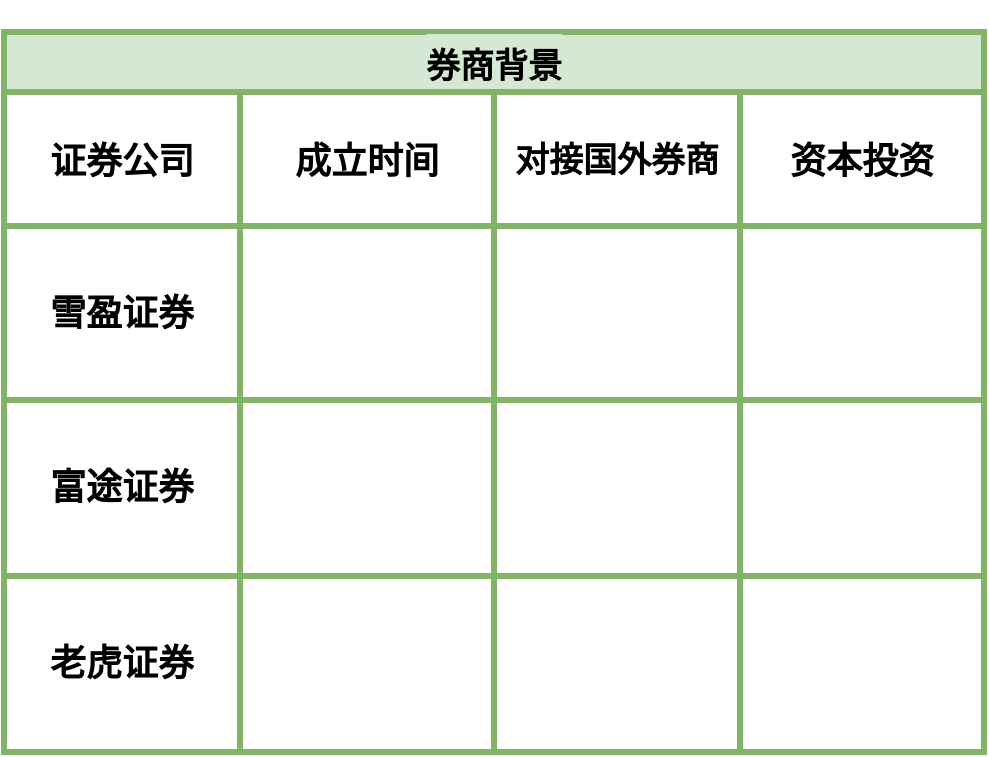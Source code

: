 <mxfile version="13.2.4" type="github">
  <diagram id="DH6KpHg-hLR6nLTeE1Bj" name="Page-1">
    <mxGraphModel dx="1422" dy="762" grid="1" gridSize="10" guides="1" tooltips="1" connect="1" arrows="1" fold="1" page="1" pageScale="1" pageWidth="827" pageHeight="1169" math="0" shadow="0">
      <root>
        <mxCell id="0" />
        <mxCell id="1" parent="0" />
        <mxCell id="B1tgo3dyAm0PTzsQHLAI-14" value="&lt;h1&gt;&lt;span style=&quot;background-color: rgb(213 , 232 , 212)&quot;&gt;&lt;font style=&quot;font-size: 17px&quot;&gt;券商背景&lt;/font&gt;&lt;/span&gt;&lt;/h1&gt;" style="shape=table;html=1;whiteSpace=wrap;startSize=30;container=1;collapsible=0;childLayout=tableLayout;fontStyle=1;align=center;fillColor=#D5E8D4;strokeColor=#82b366;strokeWidth=3;" parent="1" vertex="1">
          <mxGeometry x="170" y="300" width="490" height="360" as="geometry" />
        </mxCell>
        <mxCell id="B1tgo3dyAm0PTzsQHLAI-15" value="" style="shape=partialRectangle;html=1;whiteSpace=wrap;collapsible=0;dropTarget=0;pointerEvents=0;fillColor=none;top=0;left=0;bottom=0;right=0;points=[[0,0.5],[1,0.5]];portConstraint=eastwest;" parent="B1tgo3dyAm0PTzsQHLAI-14" vertex="1">
          <mxGeometry y="30" width="490" height="67" as="geometry" />
        </mxCell>
        <mxCell id="B1tgo3dyAm0PTzsQHLAI-27" value="&lt;pre&gt;&lt;font style=&quot;font-size: 18px&quot;&gt;&lt;b&gt;证券公司&lt;/b&gt;&lt;/font&gt;&lt;/pre&gt;" style="shape=partialRectangle;html=1;whiteSpace=wrap;connectable=0;fillColor=none;top=0;left=0;bottom=0;right=0;overflow=hidden;" parent="B1tgo3dyAm0PTzsQHLAI-15" vertex="1">
          <mxGeometry width="118" height="67" as="geometry" />
        </mxCell>
        <mxCell id="B1tgo3dyAm0PTzsQHLAI-16" value="&lt;pre&gt;&lt;font style=&quot;font-size: 18px&quot;&gt;&lt;b&gt;成立时间&lt;/b&gt;&lt;/font&gt;&lt;/pre&gt;" style="shape=partialRectangle;html=1;whiteSpace=wrap;connectable=0;fillColor=none;top=0;left=0;bottom=0;right=0;overflow=hidden;" parent="B1tgo3dyAm0PTzsQHLAI-15" vertex="1">
          <mxGeometry x="118" width="127" height="67" as="geometry" />
        </mxCell>
        <mxCell id="B1tgo3dyAm0PTzsQHLAI-17" value="&lt;pre&gt;&lt;font style=&quot;font-size: 17px&quot;&gt;&lt;b&gt;对接国外券商&lt;/b&gt;&lt;/font&gt;&lt;/pre&gt;" style="shape=partialRectangle;html=1;whiteSpace=wrap;connectable=0;fillColor=none;top=0;left=0;bottom=0;right=0;overflow=hidden;" parent="B1tgo3dyAm0PTzsQHLAI-15" vertex="1">
          <mxGeometry x="245" width="123" height="67" as="geometry" />
        </mxCell>
        <mxCell id="B1tgo3dyAm0PTzsQHLAI-18" value="&lt;pre&gt;&lt;font style=&quot;font-size: 18px&quot;&gt;&lt;b&gt;资本投资&lt;/b&gt;&lt;/font&gt;&lt;/pre&gt;" style="shape=partialRectangle;html=1;whiteSpace=wrap;connectable=0;fillColor=none;top=0;left=0;bottom=0;right=0;overflow=hidden;" parent="B1tgo3dyAm0PTzsQHLAI-15" vertex="1">
          <mxGeometry x="368" width="122" height="67" as="geometry" />
        </mxCell>
        <mxCell id="B1tgo3dyAm0PTzsQHLAI-19" value="" style="shape=partialRectangle;html=1;whiteSpace=wrap;collapsible=0;dropTarget=0;pointerEvents=0;fillColor=none;top=0;left=0;bottom=0;right=0;points=[[0,0.5],[1,0.5]];portConstraint=eastwest;" parent="B1tgo3dyAm0PTzsQHLAI-14" vertex="1">
          <mxGeometry y="97" width="490" height="87" as="geometry" />
        </mxCell>
        <mxCell id="B1tgo3dyAm0PTzsQHLAI-28" value="&lt;h2&gt;&lt;font face=&quot;Comic Sans MS&quot;&gt;雪盈证券&lt;/font&gt;&lt;/h2&gt;" style="shape=partialRectangle;html=1;whiteSpace=wrap;connectable=0;fillColor=none;top=0;left=0;bottom=0;right=0;overflow=hidden;" parent="B1tgo3dyAm0PTzsQHLAI-19" vertex="1">
          <mxGeometry width="118" height="87" as="geometry" />
        </mxCell>
        <mxCell id="B1tgo3dyAm0PTzsQHLAI-20" value="" style="shape=partialRectangle;html=1;whiteSpace=wrap;connectable=0;fillColor=none;top=0;left=0;bottom=0;right=0;overflow=hidden;" parent="B1tgo3dyAm0PTzsQHLAI-19" vertex="1">
          <mxGeometry x="118" width="127" height="87" as="geometry" />
        </mxCell>
        <mxCell id="B1tgo3dyAm0PTzsQHLAI-21" value="" style="shape=partialRectangle;html=1;whiteSpace=wrap;connectable=0;fillColor=none;top=0;left=0;bottom=0;right=0;overflow=hidden;" parent="B1tgo3dyAm0PTzsQHLAI-19" vertex="1">
          <mxGeometry x="245" width="123" height="87" as="geometry" />
        </mxCell>
        <mxCell id="B1tgo3dyAm0PTzsQHLAI-22" value="" style="shape=partialRectangle;html=1;whiteSpace=wrap;connectable=0;fillColor=none;top=0;left=0;bottom=0;right=0;overflow=hidden;" parent="B1tgo3dyAm0PTzsQHLAI-19" vertex="1">
          <mxGeometry x="368" width="122" height="87" as="geometry" />
        </mxCell>
        <mxCell id="B1tgo3dyAm0PTzsQHLAI-23" value="" style="shape=partialRectangle;html=1;whiteSpace=wrap;collapsible=0;dropTarget=0;pointerEvents=0;fillColor=none;top=0;left=0;bottom=0;right=0;points=[[0,0.5],[1,0.5]];portConstraint=eastwest;" parent="B1tgo3dyAm0PTzsQHLAI-14" vertex="1">
          <mxGeometry y="184" width="490" height="88" as="geometry" />
        </mxCell>
        <mxCell id="B1tgo3dyAm0PTzsQHLAI-29" value="&lt;h2&gt;富途证券&lt;/h2&gt;" style="shape=partialRectangle;html=1;whiteSpace=wrap;connectable=0;fillColor=none;top=0;left=0;bottom=0;right=0;overflow=hidden;" parent="B1tgo3dyAm0PTzsQHLAI-23" vertex="1">
          <mxGeometry width="118" height="88" as="geometry" />
        </mxCell>
        <mxCell id="B1tgo3dyAm0PTzsQHLAI-24" value="" style="shape=partialRectangle;html=1;whiteSpace=wrap;connectable=0;fillColor=none;top=0;left=0;bottom=0;right=0;overflow=hidden;" parent="B1tgo3dyAm0PTzsQHLAI-23" vertex="1">
          <mxGeometry x="118" width="127" height="88" as="geometry" />
        </mxCell>
        <mxCell id="B1tgo3dyAm0PTzsQHLAI-25" value="" style="shape=partialRectangle;html=1;whiteSpace=wrap;connectable=0;fillColor=none;top=0;left=0;bottom=0;right=0;overflow=hidden;" parent="B1tgo3dyAm0PTzsQHLAI-23" vertex="1">
          <mxGeometry x="245" width="123" height="88" as="geometry" />
        </mxCell>
        <mxCell id="B1tgo3dyAm0PTzsQHLAI-26" value="" style="shape=partialRectangle;html=1;whiteSpace=wrap;connectable=0;fillColor=none;top=0;left=0;bottom=0;right=0;overflow=hidden;" parent="B1tgo3dyAm0PTzsQHLAI-23" vertex="1">
          <mxGeometry x="368" width="122" height="88" as="geometry" />
        </mxCell>
        <mxCell id="B1tgo3dyAm0PTzsQHLAI-36" style="shape=partialRectangle;html=1;whiteSpace=wrap;collapsible=0;dropTarget=0;pointerEvents=0;fillColor=none;top=0;left=0;bottom=0;right=0;points=[[0,0.5],[1,0.5]];portConstraint=eastwest;" parent="B1tgo3dyAm0PTzsQHLAI-14" vertex="1">
          <mxGeometry y="272" width="490" height="88" as="geometry" />
        </mxCell>
        <mxCell id="B1tgo3dyAm0PTzsQHLAI-37" value="&lt;h2&gt;老虎证券&lt;/h2&gt;" style="shape=partialRectangle;html=1;whiteSpace=wrap;connectable=0;fillColor=none;top=0;left=0;bottom=0;right=0;overflow=hidden;" parent="B1tgo3dyAm0PTzsQHLAI-36" vertex="1">
          <mxGeometry width="118" height="88" as="geometry" />
        </mxCell>
        <mxCell id="B1tgo3dyAm0PTzsQHLAI-38" style="shape=partialRectangle;html=1;whiteSpace=wrap;connectable=0;fillColor=none;top=0;left=0;bottom=0;right=0;overflow=hidden;" parent="B1tgo3dyAm0PTzsQHLAI-36" vertex="1">
          <mxGeometry x="118" width="127" height="88" as="geometry" />
        </mxCell>
        <mxCell id="B1tgo3dyAm0PTzsQHLAI-39" style="shape=partialRectangle;html=1;whiteSpace=wrap;connectable=0;fillColor=none;top=0;left=0;bottom=0;right=0;overflow=hidden;" parent="B1tgo3dyAm0PTzsQHLAI-36" vertex="1">
          <mxGeometry x="245" width="123" height="88" as="geometry" />
        </mxCell>
        <mxCell id="B1tgo3dyAm0PTzsQHLAI-40" style="shape=partialRectangle;html=1;whiteSpace=wrap;connectable=0;fillColor=none;top=0;left=0;bottom=0;right=0;overflow=hidden;" parent="B1tgo3dyAm0PTzsQHLAI-36" vertex="1">
          <mxGeometry x="368" width="122" height="88" as="geometry" />
        </mxCell>
      </root>
    </mxGraphModel>
  </diagram>
</mxfile>
